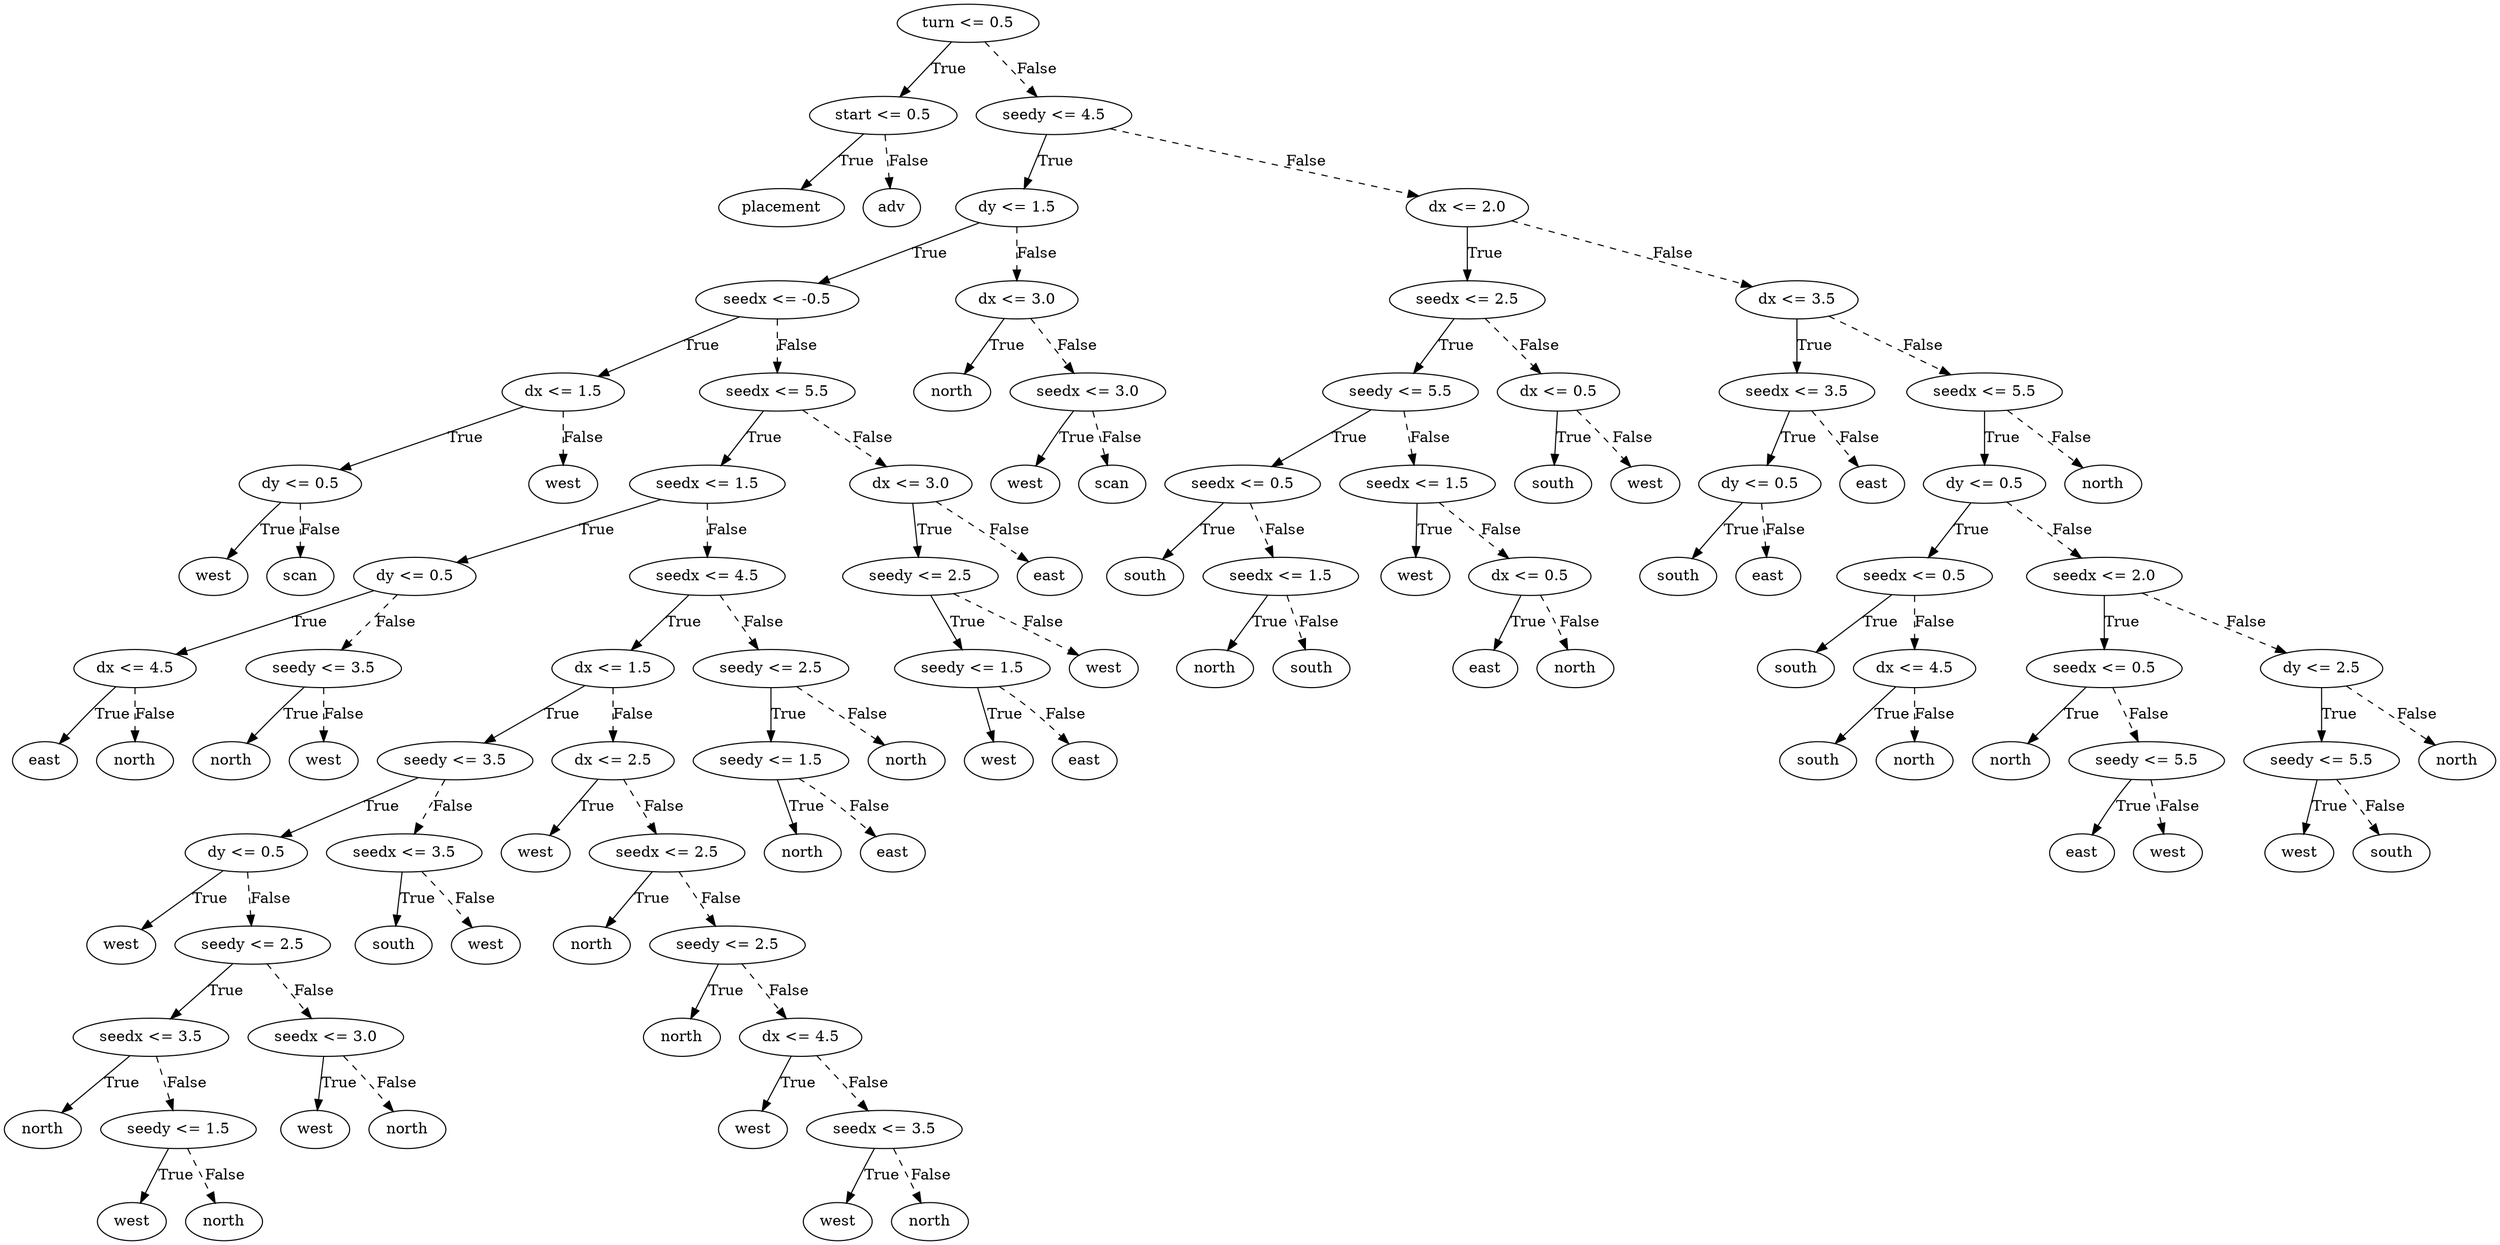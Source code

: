 digraph {
0 [label="turn <= 0.5"];
1 [label="start <= 0.5"];
2 [label="placement"];
1 -> 2 [label="True"];
3 [label="adv"];
1 -> 3 [style="dashed", label="False"];
0 -> 1 [label="True"];
4 [label="seedy <= 4.5"];
5 [label="dy <= 1.5"];
6 [label="seedx <= -0.5"];
7 [label="dx <= 1.5"];
8 [label="dy <= 0.5"];
9 [label="west"];
8 -> 9 [label="True"];
10 [label="scan"];
8 -> 10 [style="dashed", label="False"];
7 -> 8 [label="True"];
11 [label="west"];
7 -> 11 [style="dashed", label="False"];
6 -> 7 [label="True"];
12 [label="seedx <= 5.5"];
13 [label="seedx <= 1.5"];
14 [label="dy <= 0.5"];
15 [label="dx <= 4.5"];
16 [label="east"];
15 -> 16 [label="True"];
17 [label="north"];
15 -> 17 [style="dashed", label="False"];
14 -> 15 [label="True"];
18 [label="seedy <= 3.5"];
19 [label="north"];
18 -> 19 [label="True"];
20 [label="west"];
18 -> 20 [style="dashed", label="False"];
14 -> 18 [style="dashed", label="False"];
13 -> 14 [label="True"];
21 [label="seedx <= 4.5"];
22 [label="dx <= 1.5"];
23 [label="seedy <= 3.5"];
24 [label="dy <= 0.5"];
25 [label="west"];
24 -> 25 [label="True"];
26 [label="seedy <= 2.5"];
27 [label="seedx <= 3.5"];
28 [label="north"];
27 -> 28 [label="True"];
29 [label="seedy <= 1.5"];
30 [label="west"];
29 -> 30 [label="True"];
31 [label="north"];
29 -> 31 [style="dashed", label="False"];
27 -> 29 [style="dashed", label="False"];
26 -> 27 [label="True"];
32 [label="seedx <= 3.0"];
33 [label="west"];
32 -> 33 [label="True"];
34 [label="north"];
32 -> 34 [style="dashed", label="False"];
26 -> 32 [style="dashed", label="False"];
24 -> 26 [style="dashed", label="False"];
23 -> 24 [label="True"];
35 [label="seedx <= 3.5"];
36 [label="south"];
35 -> 36 [label="True"];
37 [label="west"];
35 -> 37 [style="dashed", label="False"];
23 -> 35 [style="dashed", label="False"];
22 -> 23 [label="True"];
38 [label="dx <= 2.5"];
39 [label="west"];
38 -> 39 [label="True"];
40 [label="seedx <= 2.5"];
41 [label="north"];
40 -> 41 [label="True"];
42 [label="seedy <= 2.5"];
43 [label="north"];
42 -> 43 [label="True"];
44 [label="dx <= 4.5"];
45 [label="west"];
44 -> 45 [label="True"];
46 [label="seedx <= 3.5"];
47 [label="west"];
46 -> 47 [label="True"];
48 [label="north"];
46 -> 48 [style="dashed", label="False"];
44 -> 46 [style="dashed", label="False"];
42 -> 44 [style="dashed", label="False"];
40 -> 42 [style="dashed", label="False"];
38 -> 40 [style="dashed", label="False"];
22 -> 38 [style="dashed", label="False"];
21 -> 22 [label="True"];
49 [label="seedy <= 2.5"];
50 [label="seedy <= 1.5"];
51 [label="north"];
50 -> 51 [label="True"];
52 [label="east"];
50 -> 52 [style="dashed", label="False"];
49 -> 50 [label="True"];
53 [label="north"];
49 -> 53 [style="dashed", label="False"];
21 -> 49 [style="dashed", label="False"];
13 -> 21 [style="dashed", label="False"];
12 -> 13 [label="True"];
54 [label="dx <= 3.0"];
55 [label="seedy <= 2.5"];
56 [label="seedy <= 1.5"];
57 [label="west"];
56 -> 57 [label="True"];
58 [label="east"];
56 -> 58 [style="dashed", label="False"];
55 -> 56 [label="True"];
59 [label="west"];
55 -> 59 [style="dashed", label="False"];
54 -> 55 [label="True"];
60 [label="east"];
54 -> 60 [style="dashed", label="False"];
12 -> 54 [style="dashed", label="False"];
6 -> 12 [style="dashed", label="False"];
5 -> 6 [label="True"];
61 [label="dx <= 3.0"];
62 [label="north"];
61 -> 62 [label="True"];
63 [label="seedx <= 3.0"];
64 [label="west"];
63 -> 64 [label="True"];
65 [label="scan"];
63 -> 65 [style="dashed", label="False"];
61 -> 63 [style="dashed", label="False"];
5 -> 61 [style="dashed", label="False"];
4 -> 5 [label="True"];
66 [label="dx <= 2.0"];
67 [label="seedx <= 2.5"];
68 [label="seedy <= 5.5"];
69 [label="seedx <= 0.5"];
70 [label="south"];
69 -> 70 [label="True"];
71 [label="seedx <= 1.5"];
72 [label="north"];
71 -> 72 [label="True"];
73 [label="south"];
71 -> 73 [style="dashed", label="False"];
69 -> 71 [style="dashed", label="False"];
68 -> 69 [label="True"];
74 [label="seedx <= 1.5"];
75 [label="west"];
74 -> 75 [label="True"];
76 [label="dx <= 0.5"];
77 [label="east"];
76 -> 77 [label="True"];
78 [label="north"];
76 -> 78 [style="dashed", label="False"];
74 -> 76 [style="dashed", label="False"];
68 -> 74 [style="dashed", label="False"];
67 -> 68 [label="True"];
79 [label="dx <= 0.5"];
80 [label="south"];
79 -> 80 [label="True"];
81 [label="west"];
79 -> 81 [style="dashed", label="False"];
67 -> 79 [style="dashed", label="False"];
66 -> 67 [label="True"];
82 [label="dx <= 3.5"];
83 [label="seedx <= 3.5"];
84 [label="dy <= 0.5"];
85 [label="south"];
84 -> 85 [label="True"];
86 [label="east"];
84 -> 86 [style="dashed", label="False"];
83 -> 84 [label="True"];
87 [label="east"];
83 -> 87 [style="dashed", label="False"];
82 -> 83 [label="True"];
88 [label="seedx <= 5.5"];
89 [label="dy <= 0.5"];
90 [label="seedx <= 0.5"];
91 [label="south"];
90 -> 91 [label="True"];
92 [label="dx <= 4.5"];
93 [label="south"];
92 -> 93 [label="True"];
94 [label="north"];
92 -> 94 [style="dashed", label="False"];
90 -> 92 [style="dashed", label="False"];
89 -> 90 [label="True"];
95 [label="seedx <= 2.0"];
96 [label="seedx <= 0.5"];
97 [label="north"];
96 -> 97 [label="True"];
98 [label="seedy <= 5.5"];
99 [label="east"];
98 -> 99 [label="True"];
100 [label="west"];
98 -> 100 [style="dashed", label="False"];
96 -> 98 [style="dashed", label="False"];
95 -> 96 [label="True"];
101 [label="dy <= 2.5"];
102 [label="seedy <= 5.5"];
103 [label="west"];
102 -> 103 [label="True"];
104 [label="south"];
102 -> 104 [style="dashed", label="False"];
101 -> 102 [label="True"];
105 [label="north"];
101 -> 105 [style="dashed", label="False"];
95 -> 101 [style="dashed", label="False"];
89 -> 95 [style="dashed", label="False"];
88 -> 89 [label="True"];
106 [label="north"];
88 -> 106 [style="dashed", label="False"];
82 -> 88 [style="dashed", label="False"];
66 -> 82 [style="dashed", label="False"];
4 -> 66 [style="dashed", label="False"];
0 -> 4 [style="dashed", label="False"];

}